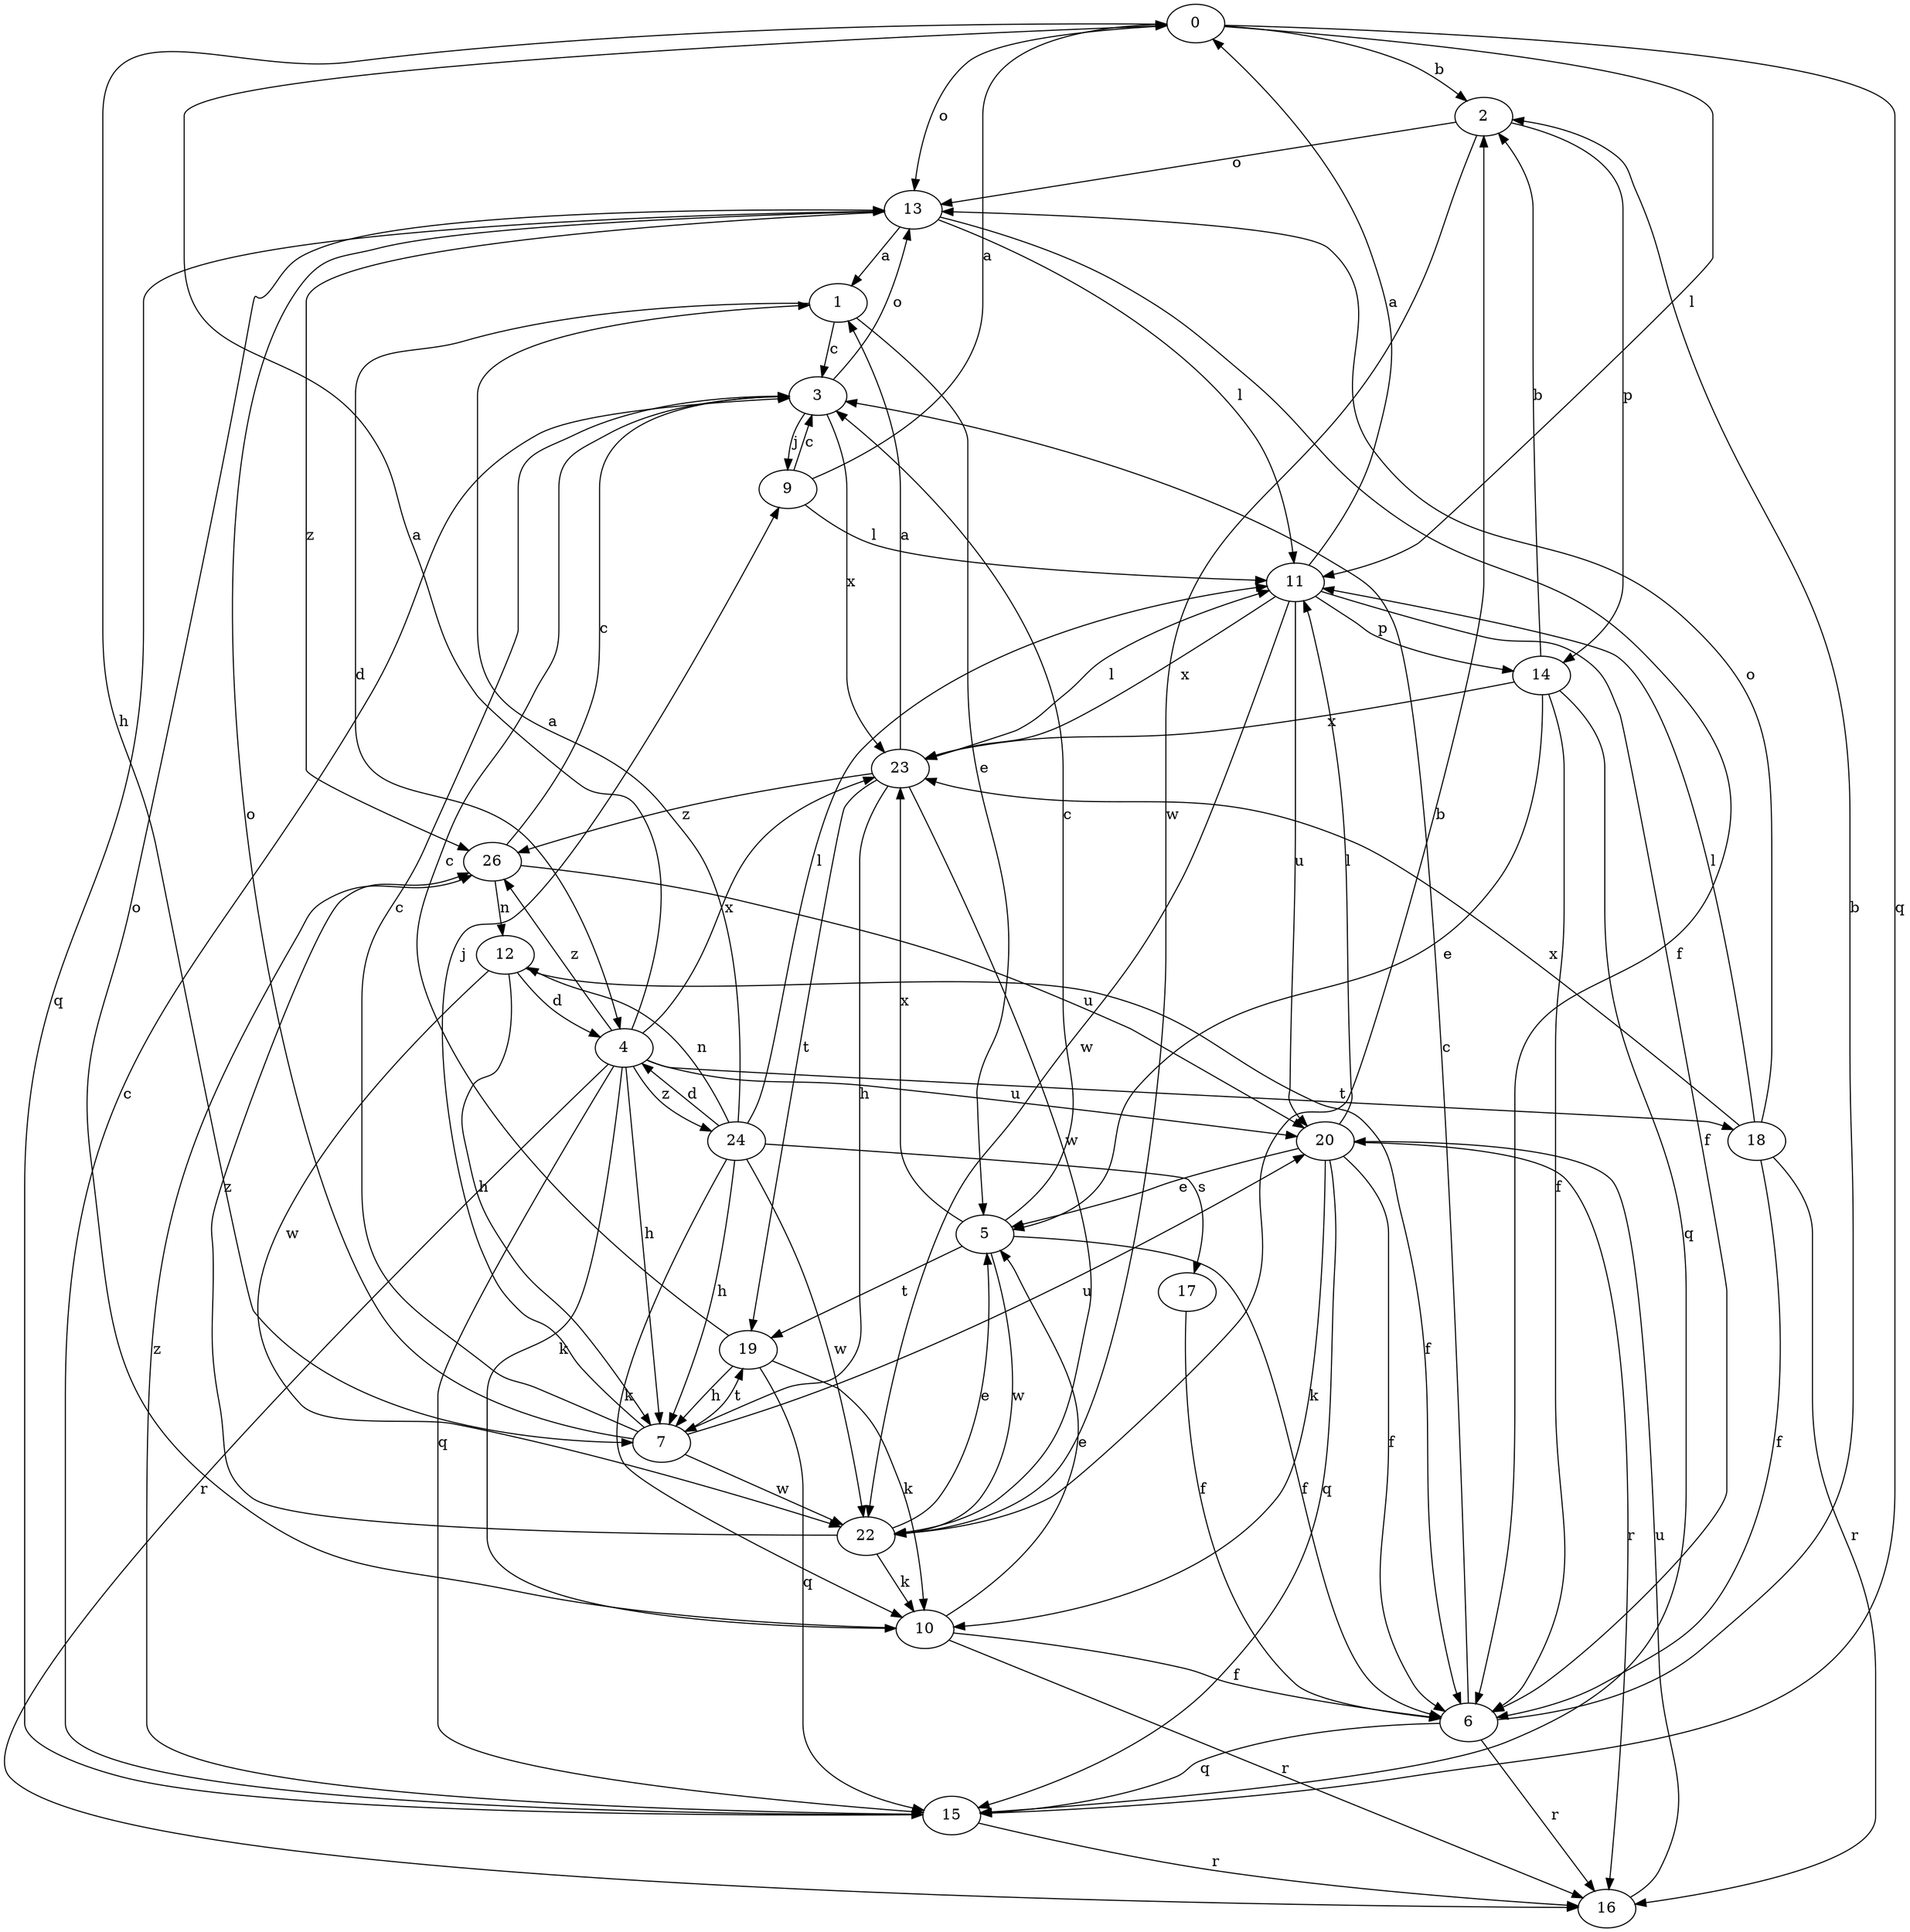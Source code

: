 strict digraph  {
0;
1;
2;
3;
4;
5;
6;
7;
9;
10;
11;
12;
13;
14;
15;
16;
17;
18;
19;
20;
22;
23;
24;
26;
0 -> 2  [label=b];
0 -> 7  [label=h];
0 -> 11  [label=l];
0 -> 13  [label=o];
0 -> 15  [label=q];
1 -> 3  [label=c];
1 -> 4  [label=d];
1 -> 5  [label=e];
2 -> 13  [label=o];
2 -> 14  [label=p];
2 -> 22  [label=w];
3 -> 9  [label=j];
3 -> 13  [label=o];
3 -> 23  [label=x];
4 -> 0  [label=a];
4 -> 7  [label=h];
4 -> 10  [label=k];
4 -> 15  [label=q];
4 -> 16  [label=r];
4 -> 18  [label=t];
4 -> 20  [label=u];
4 -> 23  [label=x];
4 -> 24  [label=z];
4 -> 26  [label=z];
5 -> 3  [label=c];
5 -> 6  [label=f];
5 -> 19  [label=t];
5 -> 22  [label=w];
5 -> 23  [label=x];
6 -> 2  [label=b];
6 -> 3  [label=c];
6 -> 15  [label=q];
6 -> 16  [label=r];
7 -> 3  [label=c];
7 -> 9  [label=j];
7 -> 13  [label=o];
7 -> 19  [label=t];
7 -> 20  [label=u];
7 -> 22  [label=w];
9 -> 0  [label=a];
9 -> 3  [label=c];
9 -> 11  [label=l];
10 -> 5  [label=e];
10 -> 6  [label=f];
10 -> 13  [label=o];
10 -> 16  [label=r];
11 -> 0  [label=a];
11 -> 6  [label=f];
11 -> 14  [label=p];
11 -> 20  [label=u];
11 -> 22  [label=w];
11 -> 23  [label=x];
12 -> 4  [label=d];
12 -> 6  [label=f];
12 -> 7  [label=h];
12 -> 22  [label=w];
13 -> 1  [label=a];
13 -> 6  [label=f];
13 -> 11  [label=l];
13 -> 15  [label=q];
13 -> 26  [label=z];
14 -> 2  [label=b];
14 -> 5  [label=e];
14 -> 6  [label=f];
14 -> 15  [label=q];
14 -> 23  [label=x];
15 -> 3  [label=c];
15 -> 16  [label=r];
15 -> 26  [label=z];
16 -> 20  [label=u];
17 -> 6  [label=f];
18 -> 6  [label=f];
18 -> 11  [label=l];
18 -> 13  [label=o];
18 -> 16  [label=r];
18 -> 23  [label=x];
19 -> 3  [label=c];
19 -> 7  [label=h];
19 -> 10  [label=k];
19 -> 15  [label=q];
20 -> 5  [label=e];
20 -> 6  [label=f];
20 -> 10  [label=k];
20 -> 11  [label=l];
20 -> 15  [label=q];
20 -> 16  [label=r];
22 -> 2  [label=b];
22 -> 5  [label=e];
22 -> 10  [label=k];
22 -> 26  [label=z];
23 -> 1  [label=a];
23 -> 7  [label=h];
23 -> 11  [label=l];
23 -> 19  [label=t];
23 -> 22  [label=w];
23 -> 26  [label=z];
24 -> 1  [label=a];
24 -> 4  [label=d];
24 -> 7  [label=h];
24 -> 10  [label=k];
24 -> 11  [label=l];
24 -> 12  [label=n];
24 -> 17  [label=s];
24 -> 22  [label=w];
26 -> 3  [label=c];
26 -> 12  [label=n];
26 -> 20  [label=u];
}
